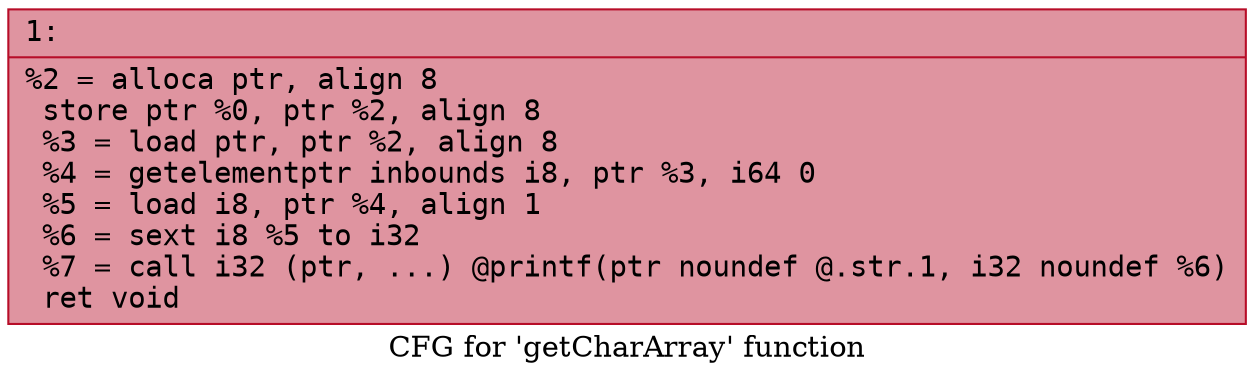 digraph "CFG for 'getCharArray' function" {
	label="CFG for 'getCharArray' function";

	Node0x7fe145134080 [shape=record,color="#b70d28ff", style=filled, fillcolor="#b70d2870" fontname="Courier",label="{1:\l|  %2 = alloca ptr, align 8\l  store ptr %0, ptr %2, align 8\l  %3 = load ptr, ptr %2, align 8\l  %4 = getelementptr inbounds i8, ptr %3, i64 0\l  %5 = load i8, ptr %4, align 1\l  %6 = sext i8 %5 to i32\l  %7 = call i32 (ptr, ...) @printf(ptr noundef @.str.1, i32 noundef %6)\l  ret void\l}"];
}
